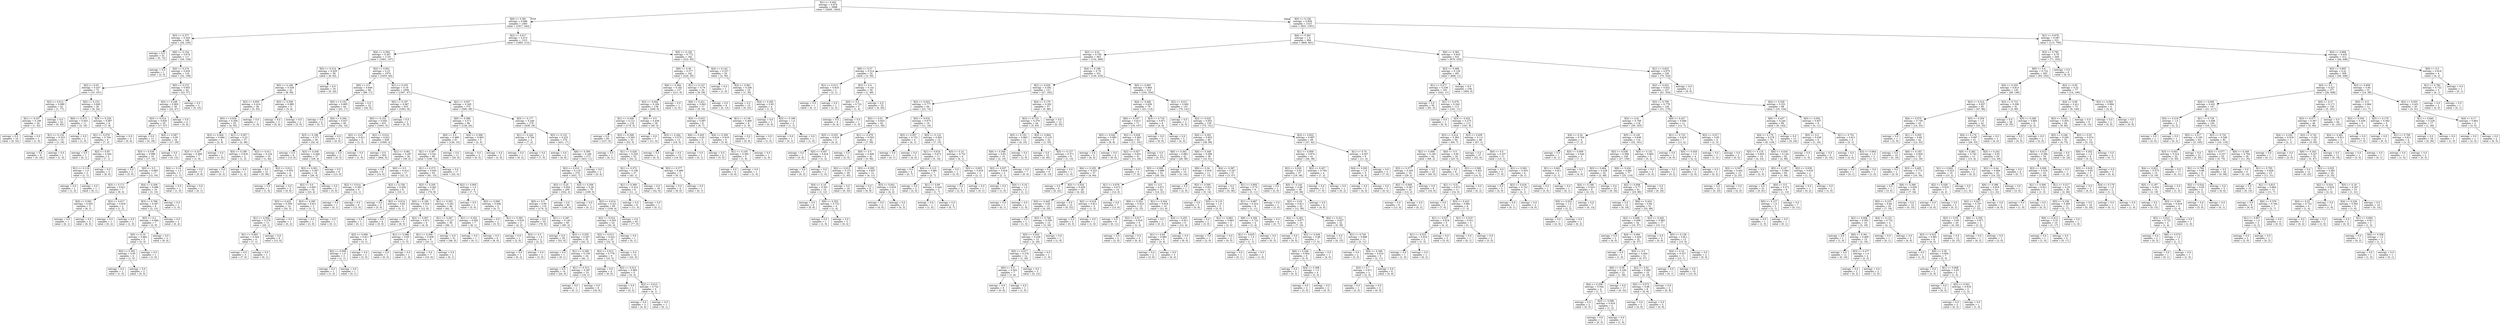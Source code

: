 digraph Tree {
node [shape=box] ;
0 [label="X[1] <= 0.442\nentropy = 0.974\nsamples = 2998\nvalue = [2840, 1943]"] ;
1 [label="X[6] <= 0.381\nentropy = 0.696\nsamples = 1483\nvalue = [1917, 442]"] ;
0 -> 1 [labeldistance=2.5, labelangle=45, headlabel="True"] ;
2 [label="X[3] <= 0.377\nentropy = 0.554\nsamples = 168\nvalue = [34, 230]"] ;
1 -> 2 ;
3 [label="entropy = 0.0\nsamples = 51\nvalue = [0, 72]"] ;
2 -> 3 ;
4 [label="X[6] <= 0.154\nentropy = 0.674\nsamples = 117\nvalue = [34, 158]"] ;
2 -> 4 ;
5 [label="entropy = 0.0\nsamples = 1\nvalue = [2, 0]"] ;
4 -> 5 ;
6 [label="X[4] <= 0.274\nentropy = 0.654\nsamples = 116\nvalue = [32, 158]"] ;
4 -> 6 ;
7 [label="X[2] <= 0.03\nentropy = 0.437\nsamples = 72\nvalue = [10, 101]"] ;
6 -> 7 ;
8 [label="X[2] <= 0.012\nentropy = 0.099\nsamples = 52\nvalue = [1, 77]"] ;
7 -> 8 ;
9 [label="X[1] <= 0.257\nentropy = 0.196\nsamples = 20\nvalue = [1, 32]"] ;
8 -> 9 ;
10 [label="entropy = 0.0\nsamples = 19\nvalue = [0, 32]"] ;
9 -> 10 ;
11 [label="entropy = 0.0\nsamples = 1\nvalue = [1, 0]"] ;
9 -> 11 ;
12 [label="entropy = 0.0\nsamples = 32\nvalue = [0, 45]"] ;
8 -> 12 ;
13 [label="X[5] <= 0.152\nentropy = 0.845\nsamples = 20\nvalue = [9, 24]"] ;
7 -> 13 ;
14 [label="X[6] <= 0.373\nentropy = 0.503\nsamples = 11\nvalue = [2, 16]"] ;
13 -> 14 ;
15 [label="X[1] <= 0.134\nentropy = 0.323\nsamples = 10\nvalue = [1, 16]"] ;
14 -> 15 ;
16 [label="entropy = 0.0\nsamples = 9\nvalue = [0, 16]"] ;
15 -> 16 ;
17 [label="entropy = 0.0\nsamples = 1\nvalue = [1, 0]"] ;
15 -> 17 ;
18 [label="entropy = 0.0\nsamples = 1\nvalue = [1, 0]"] ;
14 -> 18 ;
19 [label="X[5] <= 0.228\nentropy = 0.997\nsamples = 9\nvalue = [7, 8]"] ;
13 -> 19 ;
20 [label="X[1] <= 0.078\nentropy = 0.764\nsamples = 6\nvalue = [7, 2]"] ;
19 -> 20 ;
21 [label="entropy = 0.0\nsamples = 1\nvalue = [0, 1]"] ;
20 -> 21 ;
22 [label="X[2] <= 0.05\nentropy = 0.544\nsamples = 5\nvalue = [7, 1]"] ;
20 -> 22 ;
23 [label="X[1] <= 0.119\nentropy = 1.0\nsamples = 2\nvalue = [1, 1]"] ;
22 -> 23 ;
24 [label="entropy = 0.0\nsamples = 1\nvalue = [1, 0]"] ;
23 -> 24 ;
25 [label="entropy = 0.0\nsamples = 1\nvalue = [0, 1]"] ;
23 -> 25 ;
26 [label="entropy = 0.0\nsamples = 3\nvalue = [6, 0]"] ;
22 -> 26 ;
27 [label="entropy = 0.0\nsamples = 3\nvalue = [0, 6]"] ;
19 -> 27 ;
28 [label="X[5] <= 0.272\nentropy = 0.853\nsamples = 44\nvalue = [22, 57]"] ;
6 -> 28 ;
29 [label="X[5] <= 0.248\nentropy = 0.903\nsamples = 39\nvalue = [22, 47]"] ;
28 -> 29 ;
30 [label="X[3] <= 0.514\nentropy = 0.835\nsamples = 35\nvalue = [17, 47]"] ;
29 -> 30 ;
31 [label="entropy = 0.0\nsamples = 11\nvalue = [0, 18]"] ;
30 -> 31 ;
32 [label="X[4] <= 0.387\nentropy = 0.95\nsamples = 24\nvalue = [17, 29]"] ;
30 -> 32 ;
33 [label="X[3] <= 0.536\nentropy = 0.999\nsamples = 19\nvalue = [17, 16]"] ;
32 -> 33 ;
34 [label="entropy = 0.0\nsamples = 2\nvalue = [5, 0]"] ;
33 -> 34 ;
35 [label="X[0] <= 0.5\nentropy = 0.985\nsamples = 17\nvalue = [12, 16]"] ;
33 -> 35 ;
36 [label="X[5] <= 0.171\nentropy = 0.811\nsamples = 7\nvalue = [9, 3]"] ;
35 -> 36 ;
37 [label="X[3] <= 0.591\nentropy = 0.503\nsamples = 5\nvalue = [8, 1]"] ;
36 -> 37 ;
38 [label="entropy = 0.0\nsamples = 1\nvalue = [0, 1]"] ;
37 -> 38 ;
39 [label="entropy = 0.0\nsamples = 4\nvalue = [8, 0]"] ;
37 -> 39 ;
40 [label="X[2] <= 0.017\nentropy = 0.918\nsamples = 2\nvalue = [1, 2]"] ;
36 -> 40 ;
41 [label="entropy = 0.0\nsamples = 1\nvalue = [0, 2]"] ;
40 -> 41 ;
42 [label="entropy = 0.0\nsamples = 1\nvalue = [1, 0]"] ;
40 -> 42 ;
43 [label="X[4] <= 0.358\nentropy = 0.696\nsamples = 10\nvalue = [3, 13]"] ;
35 -> 43 ;
44 [label="X[3] <= 0.768\nentropy = 0.567\nsamples = 9\nvalue = [2, 13]"] ;
43 -> 44 ;
45 [label="X[5] <= 0.2\nentropy = 0.684\nsamples = 7\nvalue = [2, 9]"] ;
44 -> 45 ;
46 [label="X[5] <= 0.16\nentropy = 0.863\nsamples = 5\nvalue = [2, 5]"] ;
45 -> 46 ;
47 [label="X[4] <= 0.302\nentropy = 0.65\nsamples = 4\nvalue = [1, 5]"] ;
46 -> 47 ;
48 [label="entropy = 0.0\nsamples = 1\nvalue = [1, 0]"] ;
47 -> 48 ;
49 [label="entropy = 0.0\nsamples = 3\nvalue = [0, 5]"] ;
47 -> 49 ;
50 [label="entropy = 0.0\nsamples = 1\nvalue = [1, 0]"] ;
46 -> 50 ;
51 [label="entropy = 0.0\nsamples = 2\nvalue = [0, 4]"] ;
45 -> 51 ;
52 [label="entropy = 0.0\nsamples = 2\nvalue = [0, 4]"] ;
44 -> 52 ;
53 [label="entropy = 0.0\nsamples = 1\nvalue = [1, 0]"] ;
43 -> 53 ;
54 [label="entropy = 0.0\nsamples = 5\nvalue = [0, 13]"] ;
32 -> 54 ;
55 [label="entropy = 0.0\nsamples = 4\nvalue = [5, 0]"] ;
29 -> 55 ;
56 [label="entropy = 0.0\nsamples = 5\nvalue = [0, 10]"] ;
28 -> 56 ;
57 [label="X[2] <= 0.017\nentropy = 0.473\nsamples = 1315\nvalue = [1883, 212]"] ;
1 -> 57 ;
58 [label="X[4] <= 0.284\nentropy = 0.407\nsamples = 1133\nvalue = [1661, 147]"] ;
57 -> 58 ;
59 [label="X[5] <= 0.214\nentropy = 0.429\nsamples = 59\nvalue = [8, 83]"] ;
58 -> 59 ;
60 [label="X[5] <= 0.189\nentropy = 0.528\nsamples = 41\nvalue = [8, 59]"] ;
59 -> 60 ;
61 [label="X[3] <= 0.655\nentropy = 0.414\nsamples = 36\nvalue = [5, 55]"] ;
60 -> 61 ;
62 [label="X[5] <= 0.034\nentropy = 0.358\nsamples = 35\nvalue = [4, 55]"] ;
61 -> 62 ;
63 [label="X[3] <= 0.464\nentropy = 0.684\nsamples = 8\nvalue = [2, 9]"] ;
62 -> 63 ;
64 [label="X[3] <= 0.327\nentropy = 0.469\nsamples = 7\nvalue = [1, 9]"] ;
63 -> 64 ;
65 [label="X[4] <= 0.16\nentropy = 1.0\nsamples = 2\nvalue = [1, 1]"] ;
64 -> 65 ;
66 [label="entropy = 0.0\nsamples = 1\nvalue = [1, 0]"] ;
65 -> 66 ;
67 [label="entropy = 0.0\nsamples = 1\nvalue = [0, 1]"] ;
65 -> 67 ;
68 [label="entropy = 0.0\nsamples = 5\nvalue = [0, 8]"] ;
64 -> 68 ;
69 [label="entropy = 0.0\nsamples = 1\nvalue = [1, 0]"] ;
63 -> 69 ;
70 [label="X[1] <= 0.007\nentropy = 0.25\nsamples = 27\nvalue = [2, 46]"] ;
62 -> 70 ;
71 [label="X[4] <= 0.189\nentropy = 0.918\nsamples = 2\nvalue = [1, 2]"] ;
70 -> 71 ;
72 [label="entropy = 0.0\nsamples = 1\nvalue = [0, 2]"] ;
71 -> 72 ;
73 [label="entropy = 0.0\nsamples = 1\nvalue = [1, 0]"] ;
71 -> 73 ;
74 [label="X[2] <= 0.011\nentropy = 0.154\nsamples = 25\nvalue = [1, 44]"] ;
70 -> 74 ;
75 [label="entropy = 0.0\nsamples = 21\nvalue = [0, 36]"] ;
74 -> 75 ;
76 [label="X[2] <= 0.012\nentropy = 0.503\nsamples = 4\nvalue = [1, 8]"] ;
74 -> 76 ;
77 [label="entropy = 0.0\nsamples = 1\nvalue = [1, 0]"] ;
76 -> 77 ;
78 [label="entropy = 0.0\nsamples = 3\nvalue = [0, 8]"] ;
76 -> 78 ;
79 [label="entropy = 0.0\nsamples = 1\nvalue = [1, 0]"] ;
61 -> 79 ;
80 [label="X[3] <= 0.509\nentropy = 0.985\nsamples = 5\nvalue = [3, 4]"] ;
60 -> 80 ;
81 [label="entropy = 0.0\nsamples = 3\nvalue = [0, 4]"] ;
80 -> 81 ;
82 [label="entropy = 0.0\nsamples = 2\nvalue = [3, 0]"] ;
80 -> 82 ;
83 [label="entropy = 0.0\nsamples = 18\nvalue = [0, 24]"] ;
59 -> 83 ;
84 [label="X[2] <= 0.001\nentropy = 0.23\nsamples = 1074\nvalue = [1653, 64]"] ;
58 -> 84 ;
85 [label="X[0] <= 0.5\nentropy = 0.646\nsamples = 66\nvalue = [86, 17]"] ;
84 -> 85 ;
86 [label="X[5] <= 0.152\nentropy = 0.805\nsamples = 44\nvalue = [52, 17]"] ;
85 -> 86 ;
87 [label="entropy = 0.0\nsamples = 4\nvalue = [0, 7]"] ;
86 -> 87 ;
88 [label="X[4] <= 0.294\nentropy = 0.637\nsamples = 40\nvalue = [52, 10]"] ;
86 -> 88 ;
89 [label="X[3] <= 0.186\nentropy = 0.371\nsamples = 36\nvalue = [52, 4]"] ;
88 -> 89 ;
90 [label="entropy = 0.0\nsamples = 9\nvalue = [13, 0]"] ;
89 -> 90 ;
91 [label="X[3] <= 0.436\nentropy = 0.446\nsamples = 27\nvalue = [39, 4]"] ;
89 -> 91 ;
92 [label="X[2] <= 0.001\nentropy = 0.567\nsamples = 18\nvalue = [26, 4]"] ;
91 -> 92 ;
93 [label="X[2] <= 0.0\nentropy = 0.605\nsamples = 16\nvalue = [23, 4]"] ;
92 -> 93 ;
94 [label="X[3] <= 0.423\nentropy = 0.559\nsamples = 14\nvalue = [20, 3]"] ;
93 -> 94 ;
95 [label="X[1] <= 0.004\nentropy = 0.276\nsamples = 13\nvalue = [20, 1]"] ;
94 -> 95 ;
96 [label="X[1] <= 0.003\nentropy = 0.544\nsamples = 4\nvalue = [7, 1]"] ;
95 -> 96 ;
97 [label="entropy = 0.0\nsamples = 3\nvalue = [7, 0]"] ;
96 -> 97 ;
98 [label="entropy = 0.0\nsamples = 1\nvalue = [0, 1]"] ;
96 -> 98 ;
99 [label="entropy = 0.0\nsamples = 9\nvalue = [13, 0]"] ;
95 -> 99 ;
100 [label="entropy = 0.0\nsamples = 1\nvalue = [0, 2]"] ;
94 -> 100 ;
101 [label="X[3] <= 0.295\nentropy = 0.811\nsamples = 2\nvalue = [3, 1]"] ;
93 -> 101 ;
102 [label="entropy = 0.0\nsamples = 1\nvalue = [3, 0]"] ;
101 -> 102 ;
103 [label="entropy = 0.0\nsamples = 1\nvalue = [0, 1]"] ;
101 -> 103 ;
104 [label="entropy = 0.0\nsamples = 2\nvalue = [3, 0]"] ;
92 -> 104 ;
105 [label="entropy = 0.0\nsamples = 9\nvalue = [13, 0]"] ;
91 -> 105 ;
106 [label="entropy = 0.0\nsamples = 4\nvalue = [0, 6]"] ;
88 -> 106 ;
107 [label="entropy = 0.0\nsamples = 22\nvalue = [34, 0]"] ;
85 -> 107 ;
108 [label="X[1] <= 0.235\nentropy = 0.19\nsamples = 1008\nvalue = [1567, 47]"] ;
84 -> 108 ;
109 [label="X[5] <= 0.187\nentropy = 0.067\nsamples = 633\nvalue = [1001, 8]"] ;
108 -> 109 ;
110 [label="X[5] <= 0.152\nentropy = 0.045\nsamples = 631\nvalue = [1001, 5]"] ;
109 -> 110 ;
111 [label="X[2] <= 0.01\nentropy = 0.811\nsamples = 3\nvalue = [1, 3]"] ;
110 -> 111 ;
112 [label="entropy = 0.0\nsamples = 2\nvalue = [0, 3]"] ;
111 -> 112 ;
113 [label="entropy = 0.0\nsamples = 1\nvalue = [1, 0]"] ;
111 -> 113 ;
114 [label="X[2] <= 0.014\nentropy = 0.021\nsamples = 628\nvalue = [1000, 2]"] ;
110 -> 114 ;
115 [label="entropy = 0.0\nsamples = 602\nvalue = [964, 0]"] ;
114 -> 115 ;
116 [label="X[1] <= 0.061\nentropy = 0.297\nsamples = 26\nvalue = [36, 2]"] ;
114 -> 116 ;
117 [label="entropy = 0.0\nsamples = 9\nvalue = [14, 0]"] ;
116 -> 117 ;
118 [label="X[0] <= 0.5\nentropy = 0.414\nsamples = 17\nvalue = [22, 2]"] ;
116 -> 118 ;
119 [label="X[2] <= 0.014\nentropy = 0.391\nsamples = 9\nvalue = [12, 1]"] ;
118 -> 119 ;
120 [label="entropy = 0.0\nsamples = 1\nvalue = [0, 1]"] ;
119 -> 120 ;
121 [label="entropy = 0.0\nsamples = 8\nvalue = [12, 0]"] ;
119 -> 121 ;
122 [label="X[3] <= 0.159\nentropy = 0.439\nsamples = 8\nvalue = [10, 1]"] ;
118 -> 122 ;
123 [label="entropy = 0.0\nsamples = 3\nvalue = [5, 0]"] ;
122 -> 123 ;
124 [label="X[2] <= 0.014\nentropy = 0.65\nsamples = 5\nvalue = [5, 1]"] ;
122 -> 124 ;
125 [label="entropy = 0.0\nsamples = 1\nvalue = [0, 1]"] ;
124 -> 125 ;
126 [label="entropy = 0.0\nsamples = 4\nvalue = [5, 0]"] ;
124 -> 126 ;
127 [label="entropy = 0.0\nsamples = 2\nvalue = [0, 3]"] ;
109 -> 127 ;
128 [label="X[2] <= 0.007\nentropy = 0.345\nsamples = 375\nvalue = [566, 39]"] ;
108 -> 128 ;
129 [label="X[6] <= 0.389\nentropy = 0.571\nsamples = 96\nvalue = [128, 20]"] ;
128 -> 129 ;
130 [label="X[0] <= 0.5\nentropy = 0.489\nsamples = 91\nvalue = [126, 15]"] ;
129 -> 130 ;
131 [label="X[1] <= 0.387\nentropy = 0.541\nsamples = 80\nvalue = [106, 15]"] ;
130 -> 131 ;
132 [label="X[1] <= 0.373\nentropy = 0.625\nsamples = 63\nvalue = [81, 15]"] ;
131 -> 132 ;
133 [label="X[3] <= 0.205\nentropy = 0.461\nsamples = 57\nvalue = [74, 8]"] ;
132 -> 133 ;
134 [label="X[3] <= 0.195\nentropy = 0.918\nsamples = 11\nvalue = [12, 6]"] ;
133 -> 134 ;
135 [label="entropy = 0.0\nsamples = 5\nvalue = [8, 0]"] ;
134 -> 135 ;
136 [label="X[2] <= 0.007\nentropy = 0.971\nsamples = 6\nvalue = [4, 6]"] ;
134 -> 136 ;
137 [label="X[2] <= 0.006\nentropy = 0.811\nsamples = 4\nvalue = [3, 1]"] ;
136 -> 137 ;
138 [label="X[2] <= 0.006\nentropy = 1.0\nsamples = 2\nvalue = [1, 1]"] ;
137 -> 138 ;
139 [label="entropy = 0.0\nsamples = 1\nvalue = [1, 0]"] ;
138 -> 139 ;
140 [label="entropy = 0.0\nsamples = 1\nvalue = [0, 1]"] ;
138 -> 140 ;
141 [label="entropy = 0.0\nsamples = 2\nvalue = [2, 0]"] ;
137 -> 141 ;
142 [label="X[1] <= 0.286\nentropy = 0.65\nsamples = 2\nvalue = [1, 5]"] ;
136 -> 142 ;
143 [label="entropy = 0.0\nsamples = 1\nvalue = [0, 5]"] ;
142 -> 143 ;
144 [label="entropy = 0.0\nsamples = 1\nvalue = [1, 0]"] ;
142 -> 144 ;
145 [label="X[1] <= 0.352\nentropy = 0.201\nsamples = 46\nvalue = [62, 2]"] ;
133 -> 145 ;
146 [label="X[1] <= 0.267\nentropy = 0.127\nsamples = 39\nvalue = [56, 1]"] ;
145 -> 146 ;
147 [label="X[1] <= 0.264\nentropy = 0.439\nsamples = 8\nvalue = [10, 1]"] ;
146 -> 147 ;
148 [label="entropy = 0.0\nsamples = 7\nvalue = [10, 0]"] ;
147 -> 148 ;
149 [label="entropy = 0.0\nsamples = 1\nvalue = [0, 1]"] ;
147 -> 149 ;
150 [label="entropy = 0.0\nsamples = 31\nvalue = [46, 0]"] ;
146 -> 150 ;
151 [label="X[1] <= 0.353\nentropy = 0.592\nsamples = 7\nvalue = [6, 1]"] ;
145 -> 151 ;
152 [label="entropy = 0.0\nsamples = 1\nvalue = [0, 1]"] ;
151 -> 152 ;
153 [label="entropy = 0.0\nsamples = 6\nvalue = [6, 0]"] ;
151 -> 153 ;
154 [label="X[2] <= 0.005\nentropy = 1.0\nsamples = 6\nvalue = [7, 7]"] ;
132 -> 154 ;
155 [label="entropy = 0.0\nsamples = 1\nvalue = [3, 0]"] ;
154 -> 155 ;
156 [label="X[2] <= 0.006\nentropy = 0.946\nsamples = 5\nvalue = [4, 7]"] ;
154 -> 156 ;
157 [label="entropy = 0.0\nsamples = 2\nvalue = [0, 5]"] ;
156 -> 157 ;
158 [label="X[1] <= 0.383\nentropy = 0.918\nsamples = 3\nvalue = [4, 2]"] ;
156 -> 158 ;
159 [label="entropy = 0.0\nsamples = 1\nvalue = [2, 0]"] ;
158 -> 159 ;
160 [label="X[3] <= 0.3\nentropy = 1.0\nsamples = 2\nvalue = [2, 2]"] ;
158 -> 160 ;
161 [label="entropy = 0.0\nsamples = 1\nvalue = [0, 2]"] ;
160 -> 161 ;
162 [label="entropy = 0.0\nsamples = 1\nvalue = [2, 0]"] ;
160 -> 162 ;
163 [label="entropy = 0.0\nsamples = 17\nvalue = [25, 0]"] ;
131 -> 163 ;
164 [label="entropy = 0.0\nsamples = 11\nvalue = [20, 0]"] ;
130 -> 164 ;
165 [label="X[4] <= 0.368\nentropy = 0.863\nsamples = 5\nvalue = [2, 5]"] ;
129 -> 165 ;
166 [label="entropy = 0.0\nsamples = 3\nvalue = [0, 5]"] ;
165 -> 166 ;
167 [label="entropy = 0.0\nsamples = 2\nvalue = [2, 0]"] ;
165 -> 167 ;
168 [label="X[3] <= 0.177\nentropy = 0.249\nsamples = 279\nvalue = [438, 19]"] ;
128 -> 168 ;
169 [label="X[1] <= 0.244\nentropy = 0.764\nsamples = 3\nvalue = [7, 2]"] ;
168 -> 169 ;
170 [label="entropy = 0.0\nsamples = 1\nvalue = [0, 2]"] ;
169 -> 170 ;
171 [label="entropy = 0.0\nsamples = 2\nvalue = [7, 0]"] ;
169 -> 171 ;
172 [label="X[5] <= 0.133\nentropy = 0.233\nsamples = 276\nvalue = [431, 17]"] ;
168 -> 172 ;
173 [label="entropy = 0.0\nsamples = 4\nvalue = [0, 6]"] ;
172 -> 173 ;
174 [label="X[6] <= 0.395\nentropy = 0.168\nsamples = 272\nvalue = [431, 11]"] ;
172 -> 174 ;
175 [label="X[2] <= 0.012\nentropy = 0.118\nsamples = 270\nvalue = [431, 7]"] ;
174 -> 175 ;
176 [label="X[3] <= 0.25\nentropy = 0.054\nsamples = 200\nvalue = [322, 2]"] ;
175 -> 176 ;
177 [label="X[0] <= 0.5\nentropy = 0.09\nsamples = 110\nvalue = [174, 2]"] ;
176 -> 177 ;
178 [label="entropy = 0.0\nsamples = 50\nvalue = [79, 0]"] ;
177 -> 178 ;
179 [label="X[1] <= 0.287\nentropy = 0.145\nsamples = 60\nvalue = [95, 2]"] ;
177 -> 179 ;
180 [label="entropy = 0.0\nsamples = 35\nvalue = [53, 0]"] ;
179 -> 180 ;
181 [label="X[3] <= 0.205\nentropy = 0.267\nsamples = 25\nvalue = [42, 2]"] ;
179 -> 181 ;
182 [label="entropy = 0.0\nsamples = 1\nvalue = [0, 1]"] ;
181 -> 182 ;
183 [label="X[1] <= 0.309\nentropy = 0.159\nsamples = 24\nvalue = [42, 1]"] ;
181 -> 183 ;
184 [label="entropy = 0.0\nsamples = 14\nvalue = [24, 0]"] ;
183 -> 184 ;
185 [label="X[1] <= 0.313\nentropy = 0.297\nsamples = 10\nvalue = [18, 1]"] ;
183 -> 185 ;
186 [label="entropy = 0.0\nsamples = 1\nvalue = [0, 1]"] ;
185 -> 186 ;
187 [label="entropy = 0.0\nsamples = 9\nvalue = [18, 0]"] ;
185 -> 187 ;
188 [label="entropy = 0.0\nsamples = 90\nvalue = [148, 0]"] ;
176 -> 188 ;
189 [label="X[3] <= 0.209\nentropy = 0.26\nsamples = 70\nvalue = [109, 5]"] ;
175 -> 189 ;
190 [label="entropy = 0.0\nsamples = 1\nvalue = [0, 1]"] ;
189 -> 190 ;
191 [label="X[2] <= 0.014\nentropy = 0.221\nsamples = 69\nvalue = [109, 4]"] ;
189 -> 191 ;
192 [label="X[2] <= 0.014\nentropy = 0.503\nsamples = 24\nvalue = [32, 4]"] ;
191 -> 192 ;
193 [label="X[2] <= 0.013\nentropy = 0.422\nsamples = 23\nvalue = [32, 3]"] ;
192 -> 193 ;
194 [label="X[2] <= 0.013\nentropy = 0.779\nsamples = 9\nvalue = [10, 3]"] ;
193 -> 194 ;
195 [label="entropy = 0.0\nsamples = 4\nvalue = [6, 0]"] ;
194 -> 195 ;
196 [label="X[2] <= 0.013\nentropy = 0.985\nsamples = 5\nvalue = [4, 3]"] ;
194 -> 196 ;
197 [label="entropy = 0.0\nsamples = 1\nvalue = [0, 2]"] ;
196 -> 197 ;
198 [label="X[2] <= 0.013\nentropy = 0.722\nsamples = 4\nvalue = [4, 1]"] ;
196 -> 198 ;
199 [label="entropy = 0.0\nsamples = 3\nvalue = [4, 0]"] ;
198 -> 199 ;
200 [label="entropy = 0.0\nsamples = 1\nvalue = [0, 1]"] ;
198 -> 200 ;
201 [label="entropy = 0.0\nsamples = 14\nvalue = [22, 0]"] ;
193 -> 201 ;
202 [label="entropy = 0.0\nsamples = 1\nvalue = [0, 1]"] ;
192 -> 202 ;
203 [label="entropy = 0.0\nsamples = 45\nvalue = [77, 0]"] ;
191 -> 203 ;
204 [label="entropy = 0.0\nsamples = 2\nvalue = [0, 4]"] ;
174 -> 204 ;
205 [label="X[5] <= 0.159\nentropy = 0.772\nsamples = 182\nvalue = [222, 65]"] ;
57 -> 205 ;
206 [label="X[6] <= 0.39\nentropy = 0.577\nsamples = 162\nvalue = [220, 35]"] ;
205 -> 206 ;
207 [label="X[6] <= 0.384\nentropy = 0.182\nsamples = 137\nvalue = [211, 6]"] ;
206 -> 207 ;
208 [label="X[2] <= 0.044\nentropy = 0.184\nsamples = 136\nvalue = [209, 6]"] ;
207 -> 208 ;
209 [label="X[1] <= 0.346\nentropy = 0.121\nsamples = 116\nvalue = [179, 3]"] ;
208 -> 209 ;
210 [label="entropy = 0.0\nsamples = 83\nvalue = [127, 0]"] ;
209 -> 210 ;
211 [label="X[3] <= 0.268\nentropy = 0.305\nsamples = 33\nvalue = [52, 3]"] ;
209 -> 211 ;
212 [label="entropy = 0.0\nsamples = 1\nvalue = [0, 1]"] ;
211 -> 212 ;
213 [label="X[1] <= 0.428\nentropy = 0.229\nsamples = 32\nvalue = [52, 2]"] ;
211 -> 213 ;
214 [label="X[1] <= 0.372\nentropy = 0.156\nsamples = 27\nvalue = [43, 1]"] ;
213 -> 214 ;
215 [label="X[1] <= 0.369\nentropy = 0.414\nsamples = 9\nvalue = [11, 1]"] ;
214 -> 215 ;
216 [label="entropy = 0.0\nsamples = 8\nvalue = [11, 0]"] ;
215 -> 216 ;
217 [label="entropy = 0.0\nsamples = 1\nvalue = [0, 1]"] ;
215 -> 217 ;
218 [label="entropy = 0.0\nsamples = 18\nvalue = [32, 0]"] ;
214 -> 218 ;
219 [label="X[3] <= 0.377\nentropy = 0.469\nsamples = 5\nvalue = [9, 1]"] ;
213 -> 219 ;
220 [label="entropy = 0.0\nsamples = 4\nvalue = [9, 0]"] ;
219 -> 220 ;
221 [label="entropy = 0.0\nsamples = 1\nvalue = [0, 1]"] ;
219 -> 221 ;
222 [label="X[0] <= 0.5\nentropy = 0.439\nsamples = 20\nvalue = [30, 3]"] ;
208 -> 222 ;
223 [label="entropy = 0.0\nsamples = 7\nvalue = [11, 0]"] ;
222 -> 223 ;
224 [label="X[3] <= 0.264\nentropy = 0.575\nsamples = 13\nvalue = [19, 3]"] ;
222 -> 224 ;
225 [label="entropy = 0.0\nsamples = 1\nvalue = [0, 3]"] ;
224 -> 225 ;
226 [label="entropy = 0.0\nsamples = 12\nvalue = [19, 0]"] ;
224 -> 226 ;
227 [label="entropy = 0.0\nsamples = 1\nvalue = [2, 0]"] ;
207 -> 227 ;
228 [label="X[1] <= 0.147\nentropy = 0.79\nsamples = 25\nvalue = [9, 29]"] ;
206 -> 228 ;
229 [label="X[6] <= 0.421\nentropy = 0.943\nsamples = 17\nvalue = [9, 16]"] ;
228 -> 229 ;
230 [label="X[5] <= 0.033\nentropy = 0.997\nsamples = 9\nvalue = [8, 7]"] ;
229 -> 230 ;
231 [label="X[6] <= 0.403\nentropy = 0.65\nsamples = 3\nvalue = [5, 1]"] ;
230 -> 231 ;
232 [label="entropy = 0.0\nsamples = 1\nvalue = [0, 1]"] ;
231 -> 232 ;
233 [label="entropy = 0.0\nsamples = 2\nvalue = [5, 0]"] ;
231 -> 233 ;
234 [label="X[4] <= 0.358\nentropy = 0.918\nsamples = 6\nvalue = [3, 6]"] ;
230 -> 234 ;
235 [label="X[1] <= 0.105\nentropy = 0.592\nsamples = 5\nvalue = [1, 6]"] ;
234 -> 235 ;
236 [label="entropy = 0.0\nsamples = 4\nvalue = [0, 6]"] ;
235 -> 236 ;
237 [label="entropy = 0.0\nsamples = 1\nvalue = [1, 0]"] ;
235 -> 237 ;
238 [label="entropy = 0.0\nsamples = 1\nvalue = [2, 0]"] ;
234 -> 238 ;
239 [label="X[1] <= 0.136\nentropy = 0.469\nsamples = 8\nvalue = [1, 9]"] ;
229 -> 239 ;
240 [label="entropy = 0.0\nsamples = 7\nvalue = [0, 9]"] ;
239 -> 240 ;
241 [label="entropy = 0.0\nsamples = 1\nvalue = [1, 0]"] ;
239 -> 241 ;
242 [label="entropy = 0.0\nsamples = 8\nvalue = [0, 13]"] ;
228 -> 242 ;
243 [label="X[4] <= 0.142\nentropy = 0.337\nsamples = 20\nvalue = [2, 30]"] ;
205 -> 243 ;
244 [label="entropy = 0.0\nsamples = 1\nvalue = [1, 0]"] ;
243 -> 244 ;
245 [label="X[2] <= 0.061\nentropy = 0.206\nsamples = 19\nvalue = [1, 30]"] ;
243 -> 245 ;
246 [label="entropy = 0.0\nsamples = 15\nvalue = [0, 25]"] ;
245 -> 246 ;
247 [label="X[4] <= 0.292\nentropy = 0.65\nsamples = 4\nvalue = [1, 5]"] ;
245 -> 247 ;
248 [label="entropy = 0.0\nsamples = 2\nvalue = [0, 4]"] ;
247 -> 248 ;
249 [label="X[5] <= 0.189\nentropy = 1.0\nsamples = 2\nvalue = [1, 1]"] ;
247 -> 249 ;
250 [label="entropy = 0.0\nsamples = 1\nvalue = [0, 1]"] ;
249 -> 250 ;
251 [label="entropy = 0.0\nsamples = 1\nvalue = [1, 0]"] ;
249 -> 251 ;
252 [label="X[5] <= 0.156\nentropy = 0.959\nsamples = 1515\nvalue = [923, 1501]"] ;
0 -> 252 [labeldistance=2.5, labelangle=-45, headlabel="False"] ;
253 [label="X[6] <= 0.381\nentropy = 1.0\nsamples = 994\nvalue = [808, 801]"] ;
252 -> 253 ;
254 [label="X[2] <= 0.01\nentropy = 0.762\nsamples = 363\nvalue = [132, 466]"] ;
253 -> 254 ;
255 [label="X[6] <= 0.27\nentropy = 0.314\nsamples = 32\nvalue = [3, 50]"] ;
254 -> 255 ;
256 [label="X[1] <= 0.513\nentropy = 0.918\nsamples = 2\nvalue = [2, 1]"] ;
255 -> 256 ;
257 [label="entropy = 0.0\nsamples = 1\nvalue = [0, 1]"] ;
256 -> 257 ;
258 [label="entropy = 0.0\nsamples = 1\nvalue = [2, 0]"] ;
256 -> 258 ;
259 [label="X[3] <= 0.4\nentropy = 0.141\nsamples = 30\nvalue = [1, 49]"] ;
255 -> 259 ;
260 [label="X[0] <= 0.5\nentropy = 0.722\nsamples = 5\nvalue = [1, 4]"] ;
259 -> 260 ;
261 [label="entropy = 0.0\nsamples = 4\nvalue = [0, 4]"] ;
260 -> 261 ;
262 [label="entropy = 0.0\nsamples = 1\nvalue = [1, 0]"] ;
260 -> 262 ;
263 [label="entropy = 0.0\nsamples = 25\nvalue = [0, 45]"] ;
259 -> 263 ;
264 [label="X[4] <= 0.198\nentropy = 0.79\nsamples = 331\nvalue = [129, 416]"] ;
254 -> 264 ;
265 [label="X[2] <= 0.029\nentropy = 0.592\nsamples = 121\nvalue = [27, 162]"] ;
264 -> 265 ;
266 [label="X[2] <= 0.023\nentropy = 0.777\nsamples = 64\nvalue = [22, 74]"] ;
265 -> 266 ;
267 [label="X[2] <= 0.01\nentropy = 0.633\nsamples = 45\nvalue = [11, 58]"] ;
266 -> 267 ;
268 [label="X[5] <= 0.033\nentropy = 0.918\nsamples = 3\nvalue = [4, 2]"] ;
267 -> 268 ;
269 [label="entropy = 0.0\nsamples = 1\nvalue = [3, 0]"] ;
268 -> 269 ;
270 [label="X[5] <= 0.047\nentropy = 0.918\nsamples = 2\nvalue = [1, 2]"] ;
268 -> 270 ;
271 [label="entropy = 0.0\nsamples = 1\nvalue = [0, 2]"] ;
270 -> 271 ;
272 [label="entropy = 0.0\nsamples = 1\nvalue = [1, 0]"] ;
270 -> 272 ;
273 [label="X[1] <= 0.479\nentropy = 0.503\nsamples = 42\nvalue = [7, 56]"] ;
267 -> 273 ;
274 [label="entropy = 0.0\nsamples = 1\nvalue = [2, 0]"] ;
273 -> 274 ;
275 [label="X[0] <= 0.5\nentropy = 0.409\nsamples = 41\nvalue = [5, 56]"] ;
273 -> 275 ;
276 [label="X[2] <= 0.013\nentropy = 0.151\nsamples = 29\nvalue = [1, 45]"] ;
275 -> 276 ;
277 [label="X[4] <= 0.16\nentropy = 0.391\nsamples = 10\nvalue = [1, 12]"] ;
276 -> 277 ;
278 [label="entropy = 0.0\nsamples = 6\nvalue = [0, 8]"] ;
277 -> 278 ;
279 [label="X[6] <= 0.353\nentropy = 0.722\nsamples = 4\nvalue = [1, 4]"] ;
277 -> 279 ;
280 [label="entropy = 0.0\nsamples = 1\nvalue = [1, 0]"] ;
279 -> 280 ;
281 [label="entropy = 0.0\nsamples = 3\nvalue = [0, 4]"] ;
279 -> 281 ;
282 [label="entropy = 0.0\nsamples = 19\nvalue = [0, 33]"] ;
276 -> 282 ;
283 [label="X[3] <= 0.595\nentropy = 0.837\nsamples = 12\nvalue = [4, 11]"] ;
275 -> 283 ;
284 [label="entropy = 0.0\nsamples = 8\nvalue = [0, 9]"] ;
283 -> 284 ;
285 [label="X[3] <= 0.641\nentropy = 0.918\nsamples = 4\nvalue = [4, 2]"] ;
283 -> 285 ;
286 [label="entropy = 0.0\nsamples = 2\nvalue = [4, 0]"] ;
285 -> 286 ;
287 [label="entropy = 0.0\nsamples = 2\nvalue = [0, 2]"] ;
285 -> 287 ;
288 [label="X[5] <= 0.016\nentropy = 0.975\nsamples = 19\nvalue = [11, 16]"] ;
266 -> 288 ;
289 [label="X[5] <= 0.007\nentropy = 0.722\nsamples = 4\nvalue = [4, 1]"] ;
288 -> 289 ;
290 [label="entropy = 0.0\nsamples = 1\nvalue = [0, 1]"] ;
289 -> 290 ;
291 [label="entropy = 0.0\nsamples = 3\nvalue = [4, 0]"] ;
289 -> 291 ;
292 [label="X[5] <= 0.124\nentropy = 0.902\nsamples = 15\nvalue = [7, 15]"] ;
288 -> 292 ;
293 [label="X[1] <= 0.619\nentropy = 0.672\nsamples = 11\nvalue = [3, 14]"] ;
292 -> 293 ;
294 [label="entropy = 0.0\nsamples = 4\nvalue = [0, 7]"] ;
293 -> 294 ;
295 [label="X[4] <= 0.113\nentropy = 0.881\nsamples = 7\nvalue = [3, 7]"] ;
293 -> 295 ;
296 [label="entropy = 0.0\nsamples = 2\nvalue = [2, 0]"] ;
295 -> 296 ;
297 [label="X[1] <= 0.69\nentropy = 0.544\nsamples = 5\nvalue = [1, 7]"] ;
295 -> 297 ;
298 [label="entropy = 0.0\nsamples = 1\nvalue = [1, 0]"] ;
297 -> 298 ;
299 [label="entropy = 0.0\nsamples = 4\nvalue = [0, 7]"] ;
297 -> 299 ;
300 [label="X[5] <= 0.14\nentropy = 0.722\nsamples = 4\nvalue = [4, 1]"] ;
292 -> 300 ;
301 [label="entropy = 0.0\nsamples = 1\nvalue = [2, 0]"] ;
300 -> 301 ;
302 [label="X[3] <= 0.655\nentropy = 0.918\nsamples = 3\nvalue = [2, 1]"] ;
300 -> 302 ;
303 [label="entropy = 0.0\nsamples = 2\nvalue = [2, 0]"] ;
302 -> 303 ;
304 [label="entropy = 0.0\nsamples = 1\nvalue = [0, 1]"] ;
302 -> 304 ;
305 [label="X[4] <= 0.179\nentropy = 0.302\nsamples = 57\nvalue = [5, 88]"] ;
265 -> 305 ;
306 [label="X[3] <= 0.723\nentropy = 0.379\nsamples = 44\nvalue = [5, 63]"] ;
305 -> 306 ;
307 [label="X[5] <= 0.152\nentropy = 0.863\nsamples = 12\nvalue = [4, 10]"] ;
306 -> 307 ;
308 [label="X[6] <= 0.349\nentropy = 0.65\nsamples = 10\nvalue = [2, 10]"] ;
307 -> 308 ;
309 [label="X[2] <= 0.037\nentropy = 0.918\nsamples = 3\nvalue = [2, 1]"] ;
308 -> 309 ;
310 [label="entropy = 0.0\nsamples = 1\nvalue = [1, 0]"] ;
309 -> 310 ;
311 [label="X[4] <= 0.16\nentropy = 1.0\nsamples = 2\nvalue = [1, 1]"] ;
309 -> 311 ;
312 [label="entropy = 0.0\nsamples = 1\nvalue = [0, 1]"] ;
311 -> 312 ;
313 [label="entropy = 0.0\nsamples = 1\nvalue = [1, 0]"] ;
311 -> 313 ;
314 [label="entropy = 0.0\nsamples = 7\nvalue = [0, 9]"] ;
308 -> 314 ;
315 [label="entropy = 0.0\nsamples = 2\nvalue = [2, 0]"] ;
307 -> 315 ;
316 [label="X[3] <= 0.864\nentropy = 0.133\nsamples = 32\nvalue = [1, 53]"] ;
306 -> 316 ;
317 [label="entropy = 0.0\nsamples = 23\nvalue = [0, 40]"] ;
316 -> 317 ;
318 [label="X[5] <= 0.127\nentropy = 0.371\nsamples = 9\nvalue = [1, 13]"] ;
316 -> 318 ;
319 [label="entropy = 0.0\nsamples = 8\nvalue = [0, 13]"] ;
318 -> 319 ;
320 [label="entropy = 0.0\nsamples = 1\nvalue = [1, 0]"] ;
318 -> 320 ;
321 [label="entropy = 0.0\nsamples = 13\nvalue = [0, 25]"] ;
305 -> 321 ;
322 [label="X[5] <= 0.065\nentropy = 0.864\nsamples = 210\nvalue = [102, 254]"] ;
264 -> 322 ;
323 [label="X[4] <= 0.406\nentropy = 0.656\nsamples = 79\nvalue = [23, 113]"] ;
322 -> 323 ;
324 [label="X[6] <= 0.337\nentropy = 0.612\nsamples = 71\nvalue = [19, 107]"] ;
323 -> 324 ;
325 [label="X[5] <= 0.042\nentropy = 0.985\nsamples = 9\nvalue = [8, 6]"] ;
324 -> 325 ;
326 [label="entropy = 0.0\nsamples = 5\nvalue = [8, 0]"] ;
325 -> 326 ;
327 [label="entropy = 0.0\nsamples = 4\nvalue = [0, 6]"] ;
325 -> 327 ;
328 [label="X[2] <= 0.028\nentropy = 0.463\nsamples = 62\nvalue = [11, 101]"] ;
324 -> 328 ;
329 [label="X[2] <= 0.027\nentropy = 0.601\nsamples = 41\nvalue = [11, 64]"] ;
328 -> 329 ;
330 [label="X[4] <= 0.255\nentropy = 0.323\nsamples = 37\nvalue = [4, 64]"] ;
329 -> 330 ;
331 [label="entropy = 0.0\nsamples = 9\nvalue = [0, 22]"] ;
330 -> 331 ;
332 [label="X[5] <= 0.034\nentropy = 0.426\nsamples = 28\nvalue = [4, 42]"] ;
330 -> 332 ;
333 [label="X[3] <= 0.445\nentropy = 0.65\nsamples = 15\nvalue = [4, 20]"] ;
332 -> 333 ;
334 [label="entropy = 0.0\nsamples = 1\nvalue = [1, 0]"] ;
333 -> 334 ;
335 [label="X[3] <= 0.768\nentropy = 0.559\nsamples = 14\nvalue = [3, 20]"] ;
333 -> 335 ;
336 [label="X[5] <= 0.033\nentropy = 0.439\nsamples = 13\nvalue = [2, 20]"] ;
335 -> 336 ;
337 [label="X[5] <= 0.017\nentropy = 0.276\nsamples = 12\nvalue = [1, 20]"] ;
336 -> 337 ;
338 [label="X[0] <= 0.5\nentropy = 0.503\nsamples = 7\nvalue = [1, 8]"] ;
337 -> 338 ;
339 [label="entropy = 0.0\nsamples = 6\nvalue = [0, 8]"] ;
338 -> 339 ;
340 [label="entropy = 0.0\nsamples = 1\nvalue = [1, 0]"] ;
338 -> 340 ;
341 [label="entropy = 0.0\nsamples = 5\nvalue = [0, 12]"] ;
337 -> 341 ;
342 [label="entropy = 0.0\nsamples = 1\nvalue = [1, 0]"] ;
336 -> 342 ;
343 [label="entropy = 0.0\nsamples = 1\nvalue = [1, 0]"] ;
335 -> 343 ;
344 [label="entropy = 0.0\nsamples = 13\nvalue = [0, 22]"] ;
332 -> 344 ;
345 [label="entropy = 0.0\nsamples = 4\nvalue = [7, 0]"] ;
329 -> 345 ;
346 [label="entropy = 0.0\nsamples = 21\nvalue = [0, 37]"] ;
328 -> 346 ;
347 [label="X[3] <= 0.718\nentropy = 0.971\nsamples = 8\nvalue = [4, 6]"] ;
323 -> 347 ;
348 [label="entropy = 0.0\nsamples = 5\nvalue = [0, 6]"] ;
347 -> 348 ;
349 [label="entropy = 0.0\nsamples = 3\nvalue = [4, 0]"] ;
347 -> 349 ;
350 [label="X[2] <= 0.011\nentropy = 0.942\nsamples = 131\nvalue = [79, 141]"] ;
322 -> 350 ;
351 [label="entropy = 0.0\nsamples = 2\nvalue = [4, 0]"] ;
350 -> 351 ;
352 [label="X[2] <= 0.025\nentropy = 0.932\nsamples = 129\nvalue = [75, 141]"] ;
350 -> 352 ;
353 [label="X[4] <= 0.292\nentropy = 0.852\nsamples = 80\nvalue = [38, 99]"] ;
352 -> 353 ;
354 [label="X[6] <= 0.361\nentropy = 0.983\nsamples = 42\nvalue = [28, 38]"] ;
353 -> 354 ;
355 [label="X[5] <= 0.069\nentropy = 0.996\nsamples = 32\nvalue = [28, 24]"] ;
354 -> 355 ;
356 [label="X[1] <= 0.676\nentropy = 0.672\nsamples = 10\nvalue = [14, 3]"] ;
355 -> 356 ;
357 [label="X[2] <= 0.018\nentropy = 0.811\nsamples = 3\nvalue = [1, 3]"] ;
356 -> 357 ;
358 [label="entropy = 0.0\nsamples = 2\nvalue = [0, 3]"] ;
357 -> 358 ;
359 [label="entropy = 0.0\nsamples = 1\nvalue = [1, 0]"] ;
357 -> 359 ;
360 [label="entropy = 0.0\nsamples = 7\nvalue = [13, 0]"] ;
356 -> 360 ;
361 [label="X[0] <= 0.5\nentropy = 0.971\nsamples = 22\nvalue = [14, 21]"] ;
355 -> 361 ;
362 [label="X[6] <= 0.352\nentropy = 0.523\nsamples = 12\nvalue = [2, 15]"] ;
361 -> 362 ;
363 [label="entropy = 0.0\nsamples = 6\nvalue = [0, 11]"] ;
362 -> 363 ;
364 [label="X[2] <= 0.017\nentropy = 0.918\nsamples = 6\nvalue = [2, 4]"] ;
362 -> 364 ;
365 [label="entropy = 0.0\nsamples = 2\nvalue = [2, 0]"] ;
364 -> 365 ;
366 [label="entropy = 0.0\nsamples = 4\nvalue = [0, 4]"] ;
364 -> 366 ;
367 [label="X[1] <= 0.544\nentropy = 0.918\nsamples = 10\nvalue = [12, 6]"] ;
361 -> 367 ;
368 [label="entropy = 0.0\nsamples = 1\nvalue = [0, 2]"] ;
367 -> 368 ;
369 [label="X[4] <= 0.255\nentropy = 0.811\nsamples = 9\nvalue = [12, 4]"] ;
367 -> 369 ;
370 [label="X[1] <= 0.64\nentropy = 0.985\nsamples = 5\nvalue = [3, 4]"] ;
369 -> 370 ;
371 [label="entropy = 0.0\nsamples = 2\nvalue = [3, 0]"] ;
370 -> 371 ;
372 [label="entropy = 0.0\nsamples = 3\nvalue = [0, 4]"] ;
370 -> 372 ;
373 [label="entropy = 0.0\nsamples = 4\nvalue = [9, 0]"] ;
369 -> 373 ;
374 [label="entropy = 0.0\nsamples = 10\nvalue = [0, 14]"] ;
354 -> 374 ;
375 [label="X[6] <= 0.349\nentropy = 0.586\nsamples = 38\nvalue = [10, 61]"] ;
353 -> 375 ;
376 [label="X[6] <= 0.34\nentropy = 0.918\nsamples = 11\nvalue = [7, 14]"] ;
375 -> 376 ;
377 [label="entropy = 0.0\nsamples = 1\nvalue = [2, 0]"] ;
376 -> 377 ;
378 [label="X[3] <= 0.595\nentropy = 0.831\nsamples = 10\nvalue = [5, 14]"] ;
376 -> 378 ;
379 [label="entropy = 0.0\nsamples = 5\nvalue = [0, 9]"] ;
378 -> 379 ;
380 [label="X[5] <= 0.115\nentropy = 1.0\nsamples = 5\nvalue = [5, 5]"] ;
378 -> 380 ;
381 [label="entropy = 0.0\nsamples = 2\nvalue = [3, 0]"] ;
380 -> 381 ;
382 [label="X[1] <= 0.683\nentropy = 0.863\nsamples = 3\nvalue = [2, 5]"] ;
380 -> 382 ;
383 [label="entropy = 0.0\nsamples = 1\nvalue = [2, 0]"] ;
382 -> 383 ;
384 [label="entropy = 0.0\nsamples = 2\nvalue = [0, 5]"] ;
382 -> 384 ;
385 [label="X[4] <= 0.387\nentropy = 0.327\nsamples = 27\nvalue = [3, 47]"] ;
375 -> 385 ;
386 [label="entropy = 0.0\nsamples = 18\nvalue = [0, 36]"] ;
385 -> 386 ;
387 [label="X[1] <= 0.805\nentropy = 0.75\nsamples = 9\nvalue = [3, 11]"] ;
385 -> 387 ;
388 [label="X[1] <= 0.687\nentropy = 0.414\nsamples = 8\nvalue = [1, 11]"] ;
387 -> 388 ;
389 [label="X[6] <= 0.356\nentropy = 0.722\nsamples = 4\nvalue = [1, 4]"] ;
388 -> 389 ;
390 [label="X[1] <= 0.625\nentropy = 1.0\nsamples = 2\nvalue = [1, 1]"] ;
389 -> 390 ;
391 [label="entropy = 0.0\nsamples = 1\nvalue = [0, 1]"] ;
390 -> 391 ;
392 [label="entropy = 0.0\nsamples = 1\nvalue = [1, 0]"] ;
390 -> 392 ;
393 [label="entropy = 0.0\nsamples = 2\nvalue = [0, 3]"] ;
389 -> 393 ;
394 [label="entropy = 0.0\nsamples = 4\nvalue = [0, 7]"] ;
388 -> 394 ;
395 [label="entropy = 0.0\nsamples = 1\nvalue = [2, 0]"] ;
387 -> 395 ;
396 [label="X[3] <= 0.832\nentropy = 0.997\nsamples = 49\nvalue = [37, 42]"] ;
352 -> 396 ;
397 [label="X[1] <= 0.809\nentropy = 0.974\nsamples = 41\nvalue = [26, 38]"] ;
396 -> 397 ;
398 [label="X[2] <= 0.026\nentropy = 0.93\nsamples = 37\nvalue = [19, 36]"] ;
397 -> 398 ;
399 [label="entropy = 0.0\nsamples = 1\nvalue = [3, 0]"] ;
398 -> 399 ;
400 [label="X[5] <= 0.144\nentropy = 0.89\nsamples = 36\nvalue = [16, 36]"] ;
398 -> 400 ;
401 [label="X[2] <= 0.03\nentropy = 0.811\nsamples = 32\nvalue = [12, 36]"] ;
400 -> 401 ;
402 [label="X[4] <= 0.283\nentropy = 0.977\nsamples = 10\nvalue = [7, 10]"] ;
401 -> 402 ;
403 [label="entropy = 0.0\nsamples = 3\nvalue = [0, 5]"] ;
402 -> 403 ;
404 [label="X[2] <= 0.028\nentropy = 0.98\nsamples = 7\nvalue = [7, 5]"] ;
402 -> 404 ;
405 [label="X[6] <= 0.349\nentropy = 0.954\nsamples = 6\nvalue = [3, 5]"] ;
404 -> 405 ;
406 [label="entropy = 0.0\nsamples = 2\nvalue = [0, 2]"] ;
405 -> 406 ;
407 [label="X[4] <= 0.368\nentropy = 1.0\nsamples = 4\nvalue = [3, 3]"] ;
405 -> 407 ;
408 [label="entropy = 0.0\nsamples = 2\nvalue = [3, 0]"] ;
407 -> 408 ;
409 [label="entropy = 0.0\nsamples = 2\nvalue = [0, 3]"] ;
407 -> 409 ;
410 [label="entropy = 0.0\nsamples = 1\nvalue = [4, 0]"] ;
404 -> 410 ;
411 [label="X[4] <= 0.321\nentropy = 0.637\nsamples = 22\nvalue = [5, 26]"] ;
401 -> 411 ;
412 [label="entropy = 0.0\nsamples = 11\nvalue = [0, 15]"] ;
411 -> 412 ;
413 [label="X[1] <= 0.743\nentropy = 0.896\nsamples = 11\nvalue = [5, 11]"] ;
411 -> 413 ;
414 [label="entropy = 0.0\nsamples = 2\nvalue = [3, 0]"] ;
413 -> 414 ;
415 [label="X[4] <= 0.349\nentropy = 0.619\nsamples = 9\nvalue = [2, 11]"] ;
413 -> 415 ;
416 [label="X[3] <= 0.7\nentropy = 0.971\nsamples = 3\nvalue = [2, 3]"] ;
415 -> 416 ;
417 [label="entropy = 0.0\nsamples = 1\nvalue = [2, 0]"] ;
416 -> 417 ;
418 [label="entropy = 0.0\nsamples = 2\nvalue = [0, 3]"] ;
416 -> 418 ;
419 [label="entropy = 0.0\nsamples = 6\nvalue = [0, 8]"] ;
415 -> 419 ;
420 [label="entropy = 0.0\nsamples = 4\nvalue = [4, 0]"] ;
400 -> 420 ;
421 [label="X[2] <= 0.457\nentropy = 0.764\nsamples = 4\nvalue = [7, 2]"] ;
397 -> 421 ;
422 [label="entropy = 0.0\nsamples = 3\nvalue = [7, 0]"] ;
421 -> 422 ;
423 [label="entropy = 0.0\nsamples = 1\nvalue = [0, 2]"] ;
421 -> 423 ;
424 [label="X[1] <= 0.74\nentropy = 0.837\nsamples = 8\nvalue = [11, 4]"] ;
396 -> 424 ;
425 [label="X[4] <= 0.292\nentropy = 1.0\nsamples = 5\nvalue = [4, 4]"] ;
424 -> 425 ;
426 [label="entropy = 0.0\nsamples = 2\nvalue = [4, 0]"] ;
425 -> 426 ;
427 [label="entropy = 0.0\nsamples = 3\nvalue = [0, 4]"] ;
425 -> 427 ;
428 [label="entropy = 0.0\nsamples = 3\nvalue = [7, 0]"] ;
424 -> 428 ;
429 [label="X[6] <= 0.383\nentropy = 0.916\nsamples = 631\nvalue = [676, 335]"] ;
253 -> 429 ;
430 [label="X[3] <= 0.468\nentropy = 0.129\nsamples = 401\nvalue = [606, 11]"] ;
429 -> 430 ;
431 [label="X[1] <= 0.477\nentropy = 0.258\nsamples = 163\nvalue = [242, 11]"] ;
430 -> 431 ;
432 [label="entropy = 0.0\nsamples = 50\nvalue = [81, 0]"] ;
431 -> 432 ;
433 [label="X[1] <= 0.478\nentropy = 0.343\nsamples = 113\nvalue = [161, 11]"] ;
431 -> 433 ;
434 [label="entropy = 0.0\nsamples = 1\nvalue = [0, 3]"] ;
433 -> 434 ;
435 [label="X[3] <= 0.432\nentropy = 0.275\nsamples = 112\nvalue = [161, 8]"] ;
433 -> 435 ;
436 [label="X[3] <= 0.414\nentropy = 0.363\nsamples = 64\nvalue = [94, 7]"] ;
435 -> 436 ;
437 [label="X[2] <= 0.008\nentropy = 0.185\nsamples = 44\nvalue = [69, 2]"] ;
436 -> 437 ;
438 [label="X[3] <= 0.377\nentropy = 0.345\nsamples = 19\nvalue = [29, 2]"] ;
437 -> 438 ;
439 [label="X[2] <= 0.008\nentropy = 0.567\nsamples = 10\nvalue = [13, 2]"] ;
438 -> 439 ;
440 [label="entropy = 0.0\nsamples = 9\nvalue = [13, 0]"] ;
439 -> 440 ;
441 [label="entropy = 0.0\nsamples = 1\nvalue = [0, 2]"] ;
439 -> 441 ;
442 [label="entropy = 0.0\nsamples = 9\nvalue = [16, 0]"] ;
438 -> 442 ;
443 [label="entropy = 0.0\nsamples = 25\nvalue = [40, 0]"] ;
437 -> 443 ;
444 [label="X[0] <= 0.5\nentropy = 0.65\nsamples = 20\nvalue = [25, 5]"] ;
436 -> 444 ;
445 [label="entropy = 0.0\nsamples = 8\nvalue = [11, 0]"] ;
444 -> 445 ;
446 [label="X[1] <= 0.569\nentropy = 0.831\nsamples = 12\nvalue = [14, 5]"] ;
444 -> 446 ;
447 [label="X[1] <= 0.51\nentropy = 0.672\nsamples = 11\nvalue = [14, 3]"] ;
446 -> 447 ;
448 [label="entropy = 0.0\nsamples = 3\nvalue = [7, 0]"] ;
447 -> 448 ;
449 [label="X[3] <= 0.423\nentropy = 0.881\nsamples = 8\nvalue = [7, 3]"] ;
447 -> 449 ;
450 [label="X[1] <= 0.527\nentropy = 0.918\nsamples = 5\nvalue = [4, 2]"] ;
449 -> 450 ;
451 [label="X[1] <= 0.523\nentropy = 0.918\nsamples = 2\nvalue = [1, 2]"] ;
450 -> 451 ;
452 [label="entropy = 0.0\nsamples = 1\nvalue = [1, 0]"] ;
451 -> 452 ;
453 [label="entropy = 0.0\nsamples = 1\nvalue = [0, 2]"] ;
451 -> 453 ;
454 [label="entropy = 0.0\nsamples = 3\nvalue = [3, 0]"] ;
450 -> 454 ;
455 [label="X[1] <= 0.519\nentropy = 0.811\nsamples = 3\nvalue = [3, 1]"] ;
449 -> 455 ;
456 [label="entropy = 0.0\nsamples = 1\nvalue = [0, 1]"] ;
455 -> 456 ;
457 [label="entropy = 0.0\nsamples = 2\nvalue = [3, 0]"] ;
455 -> 457 ;
458 [label="entropy = 0.0\nsamples = 1\nvalue = [0, 2]"] ;
446 -> 458 ;
459 [label="X[3] <= 0.459\nentropy = 0.111\nsamples = 48\nvalue = [67, 1]"] ;
435 -> 459 ;
460 [label="entropy = 0.0\nsamples = 37\nvalue = [52, 0]"] ;
459 -> 460 ;
461 [label="X[0] <= 0.5\nentropy = 0.337\nsamples = 11\nvalue = [15, 1]"] ;
459 -> 461 ;
462 [label="entropy = 0.0\nsamples = 5\nvalue = [7, 0]"] ;
461 -> 462 ;
463 [label="X[1] <= 0.562\nentropy = 0.503\nsamples = 6\nvalue = [8, 1]"] ;
461 -> 463 ;
464 [label="entropy = 0.0\nsamples = 3\nvalue = [4, 0]"] ;
463 -> 464 ;
465 [label="X[2] <= 0.018\nentropy = 0.722\nsamples = 3\nvalue = [4, 1]"] ;
463 -> 465 ;
466 [label="entropy = 0.0\nsamples = 1\nvalue = [0, 1]"] ;
465 -> 466 ;
467 [label="entropy = 0.0\nsamples = 2\nvalue = [4, 0]"] ;
465 -> 467 ;
468 [label="entropy = 0.0\nsamples = 238\nvalue = [364, 0]"] ;
430 -> 468 ;
469 [label="X[1] <= 0.823\nentropy = 0.675\nsamples = 230\nvalue = [70, 324]"] ;
429 -> 469 ;
470 [label="X[2] <= 0.022\nentropy = 0.631\nsamples = 227\nvalue = [61, 324]"] ;
469 -> 470 ;
471 [label="X[3] <= 0.709\nentropy = 0.779\nsamples = 129\nvalue = [51, 170]"] ;
470 -> 471 ;
472 [label="X[5] <= 0.01\nentropy = 0.708\nsamples = 118\nvalue = [39, 163]"] ;
471 -> 472 ;
473 [label="X[4] <= 0.34\nentropy = 0.764\nsamples = 4\nvalue = [7, 2]"] ;
472 -> 473 ;
474 [label="entropy = 0.0\nsamples = 1\nvalue = [0, 1]"] ;
473 -> 474 ;
475 [label="X[5] <= 0.009\nentropy = 0.544\nsamples = 3\nvalue = [7, 1]"] ;
473 -> 475 ;
476 [label="X[1] <= 0.661\nentropy = 0.811\nsamples = 2\nvalue = [3, 1]"] ;
475 -> 476 ;
477 [label="entropy = 0.0\nsamples = 1\nvalue = [3, 0]"] ;
476 -> 477 ;
478 [label="entropy = 0.0\nsamples = 1\nvalue = [0, 1]"] ;
476 -> 478 ;
479 [label="entropy = 0.0\nsamples = 1\nvalue = [4, 0]"] ;
475 -> 479 ;
480 [label="X[5] <= 0.145\nentropy = 0.648\nsamples = 114\nvalue = [32, 161]"] ;
472 -> 480 ;
481 [label="X[5] <= 0.038\nentropy = 0.598\nsamples = 109\nvalue = [27, 159]"] ;
480 -> 481 ;
482 [label="X[3] <= 0.464\nentropy = 0.239\nsamples = 32\nvalue = [2, 49]"] ;
481 -> 482 ;
483 [label="X[4] <= 0.198\nentropy = 0.523\nsamples = 9\nvalue = [2, 15]"] ;
482 -> 483 ;
484 [label="X[5] <= 0.023\nentropy = 1.0\nsamples = 2\nvalue = [2, 2]"] ;
483 -> 484 ;
485 [label="entropy = 0.0\nsamples = 1\nvalue = [2, 0]"] ;
484 -> 485 ;
486 [label="entropy = 0.0\nsamples = 1\nvalue = [0, 2]"] ;
484 -> 486 ;
487 [label="entropy = 0.0\nsamples = 7\nvalue = [0, 13]"] ;
483 -> 487 ;
488 [label="entropy = 0.0\nsamples = 23\nvalue = [0, 34]"] ;
482 -> 488 ;
489 [label="X[6] <= 0.434\nentropy = 0.691\nsamples = 77\nvalue = [25, 110]"] ;
481 -> 489 ;
490 [label="X[2] <= 0.008\nentropy = 0.77\nsamples = 61\nvalue = [25, 86]"] ;
489 -> 490 ;
491 [label="entropy = 0.0\nsamples = 10\nvalue = [0, 18]"] ;
490 -> 491 ;
492 [label="X[6] <= 0.424\nentropy = 0.84\nsamples = 51\nvalue = [25, 68]"] ;
490 -> 492 ;
493 [label="X[2] <= 0.008\nentropy = 0.608\nsamples = 34\nvalue = [10, 57]"] ;
492 -> 493 ;
494 [label="entropy = 0.0\nsamples = 2\nvalue = [4, 0]"] ;
493 -> 494 ;
495 [label="X[4] <= 0.094\nentropy = 0.454\nsamples = 32\nvalue = [6, 57]"] ;
493 -> 495 ;
496 [label="entropy = 0.0\nsamples = 1\nvalue = [1, 0]"] ;
495 -> 496 ;
497 [label="X[0] <= 0.5\nentropy = 0.404\nsamples = 31\nvalue = [5, 57]"] ;
495 -> 497 ;
498 [label="X[6] <= 0.39\nentropy = 0.169\nsamples = 21\nvalue = [1, 39]"] ;
497 -> 498 ;
499 [label="X[4] <= 0.208\nentropy = 0.544\nsamples = 4\nvalue = [1, 7]"] ;
498 -> 499 ;
500 [label="entropy = 0.0\nsamples = 2\nvalue = [0, 5]"] ;
499 -> 500 ;
501 [label="X[3] <= 0.586\nentropy = 0.918\nsamples = 2\nvalue = [1, 2]"] ;
499 -> 501 ;
502 [label="entropy = 0.0\nsamples = 1\nvalue = [0, 2]"] ;
501 -> 502 ;
503 [label="entropy = 0.0\nsamples = 1\nvalue = [1, 0]"] ;
501 -> 503 ;
504 [label="entropy = 0.0\nsamples = 17\nvalue = [0, 32]"] ;
498 -> 504 ;
505 [label="X[2] <= 0.02\nentropy = 0.684\nsamples = 10\nvalue = [4, 18]"] ;
497 -> 505 ;
506 [label="X[5] <= 0.073\nentropy = 0.89\nsamples = 8\nvalue = [4, 9]"] ;
505 -> 506 ;
507 [label="entropy = 0.0\nsamples = 3\nvalue = [4, 0]"] ;
506 -> 507 ;
508 [label="entropy = 0.0\nsamples = 5\nvalue = [0, 9]"] ;
506 -> 508 ;
509 [label="entropy = 0.0\nsamples = 2\nvalue = [0, 9]"] ;
505 -> 509 ;
510 [label="X[3] <= 0.445\nentropy = 0.983\nsamples = 17\nvalue = [15, 11]"] ;
492 -> 510 ;
511 [label="entropy = 0.0\nsamples = 4\nvalue = [0, 6]"] ;
510 -> 511 ;
512 [label="X[5] <= 0.128\nentropy = 0.811\nsamples = 13\nvalue = [15, 5]"] ;
510 -> 512 ;
513 [label="X[4] <= 0.16\nentropy = 0.337\nsamples = 11\nvalue = [15, 1]"] ;
512 -> 513 ;
514 [label="entropy = 0.0\nsamples = 1\nvalue = [0, 1]"] ;
513 -> 514 ;
515 [label="entropy = 0.0\nsamples = 10\nvalue = [15, 0]"] ;
513 -> 515 ;
516 [label="entropy = 0.0\nsamples = 2\nvalue = [0, 4]"] ;
512 -> 516 ;
517 [label="entropy = 0.0\nsamples = 16\nvalue = [0, 24]"] ;
489 -> 517 ;
518 [label="X[5] <= 0.151\nentropy = 0.863\nsamples = 5\nvalue = [5, 2]"] ;
480 -> 518 ;
519 [label="entropy = 0.0\nsamples = 3\nvalue = [5, 0]"] ;
518 -> 519 ;
520 [label="entropy = 0.0\nsamples = 2\nvalue = [0, 2]"] ;
518 -> 520 ;
521 [label="X[6] <= 0.427\nentropy = 0.949\nsamples = 11\nvalue = [12, 7]"] ;
471 -> 521 ;
522 [label="X[1] <= 0.723\nentropy = 0.619\nsamples = 7\nvalue = [11, 2]"] ;
521 -> 522 ;
523 [label="entropy = 0.0\nsamples = 3\nvalue = [9, 0]"] ;
522 -> 523 ;
524 [label="X[5] <= 0.026\nentropy = 1.0\nsamples = 4\nvalue = [2, 2]"] ;
522 -> 524 ;
525 [label="entropy = 0.0\nsamples = 2\nvalue = [2, 0]"] ;
524 -> 525 ;
526 [label="entropy = 0.0\nsamples = 2\nvalue = [0, 2]"] ;
524 -> 526 ;
527 [label="X[2] <= 0.017\nentropy = 0.65\nsamples = 4\nvalue = [1, 5]"] ;
521 -> 527 ;
528 [label="entropy = 0.0\nsamples = 1\nvalue = [1, 0]"] ;
527 -> 528 ;
529 [label="entropy = 0.0\nsamples = 3\nvalue = [0, 5]"] ;
527 -> 529 ;
530 [label="X[4] <= 0.528\nentropy = 0.331\nsamples = 98\nvalue = [10, 154]"] ;
470 -> 530 ;
531 [label="X[6] <= 0.437\nentropy = 0.244\nsamples = 89\nvalue = [6, 143]"] ;
530 -> 531 ;
532 [label="X[4] <= 0.179\nentropy = 0.278\nsamples = 76\nvalue = [6, 119]"] ;
531 -> 532 ;
533 [label="X[5] <= 0.119\nentropy = 0.605\nsamples = 14\nvalue = [4, 23]"] ;
532 -> 533 ;
534 [label="X[2] <= 0.507\nentropy = 0.402\nsamples = 13\nvalue = [2, 23]"] ;
533 -> 534 ;
535 [label="entropy = 0.0\nsamples = 12\nvalue = [0, 23]"] ;
534 -> 535 ;
536 [label="entropy = 0.0\nsamples = 1\nvalue = [2, 0]"] ;
534 -> 536 ;
537 [label="entropy = 0.0\nsamples = 1\nvalue = [2, 0]"] ;
533 -> 537 ;
538 [label="X[6] <= 0.434\nentropy = 0.144\nsamples = 62\nvalue = [2, 96]"] ;
532 -> 538 ;
539 [label="X[5] <= 0.107\nentropy = 0.084\nsamples = 60\nvalue = [1, 94]"] ;
538 -> 539 ;
540 [label="entropy = 0.0\nsamples = 51\nvalue = [0, 81]"] ;
539 -> 540 ;
541 [label="X[0] <= 0.5\nentropy = 0.371\nsamples = 9\nvalue = [1, 13]"] ;
539 -> 541 ;
542 [label="X[5] <= 0.127\nentropy = 1.0\nsamples = 2\nvalue = [1, 1]"] ;
541 -> 542 ;
543 [label="entropy = 0.0\nsamples = 1\nvalue = [1, 0]"] ;
542 -> 543 ;
544 [label="entropy = 0.0\nsamples = 1\nvalue = [0, 1]"] ;
542 -> 544 ;
545 [label="entropy = 0.0\nsamples = 7\nvalue = [0, 12]"] ;
541 -> 545 ;
546 [label="X[2] <= 0.039\nentropy = 0.918\nsamples = 2\nvalue = [1, 2]"] ;
538 -> 546 ;
547 [label="entropy = 0.0\nsamples = 1\nvalue = [0, 2]"] ;
546 -> 547 ;
548 [label="entropy = 0.0\nsamples = 1\nvalue = [1, 0]"] ;
546 -> 548 ;
549 [label="entropy = 0.0\nsamples = 13\nvalue = [0, 24]"] ;
531 -> 549 ;
550 [label="X[5] <= 0.054\nentropy = 0.837\nsamples = 9\nvalue = [4, 11]"] ;
530 -> 550 ;
551 [label="X[0] <= 0.5\nentropy = 0.439\nsamples = 6\nvalue = [1, 10]"] ;
550 -> 551 ;
552 [label="entropy = 0.0\nsamples = 1\nvalue = [1, 0]"] ;
551 -> 552 ;
553 [label="entropy = 0.0\nsamples = 5\nvalue = [0, 10]"] ;
551 -> 553 ;
554 [label="X[1] <= 0.701\nentropy = 0.811\nsamples = 3\nvalue = [3, 1]"] ;
550 -> 554 ;
555 [label="entropy = 0.0\nsamples = 1\nvalue = [2, 0]"] ;
554 -> 555 ;
556 [label="X[3] <= 0.664\nentropy = 1.0\nsamples = 2\nvalue = [1, 1]"] ;
554 -> 556 ;
557 [label="entropy = 0.0\nsamples = 1\nvalue = [0, 1]"] ;
556 -> 557 ;
558 [label="entropy = 0.0\nsamples = 1\nvalue = [1, 0]"] ;
556 -> 558 ;
559 [label="entropy = 0.0\nsamples = 3\nvalue = [9, 0]"] ;
469 -> 559 ;
560 [label="X[1] <= 0.678\nentropy = 0.587\nsamples = 521\nvalue = [115, 700]"] ;
252 -> 560 ;
561 [label="X[3] <= 0.782\nentropy = 0.76\nsamples = 209\nvalue = [71, 252]"] ;
560 -> 561 ;
562 [label="X[6] <= 0.4\nentropy = 0.722\nsamples = 203\nvalue = [63, 252]"] ;
561 -> 562 ;
563 [label="X[5] <= 0.255\nentropy = 0.813\nsamples = 126\nvalue = [49, 146]"] ;
562 -> 563 ;
564 [label="X[3] <= 0.514\nentropy = 0.937\nsamples = 85\nvalue = [47, 86]"] ;
563 -> 564 ;
565 [label="X[4] <= 0.075\nentropy = 0.739\nsamples = 43\nvalue = [14, 53]"] ;
564 -> 565 ;
566 [label="entropy = 0.0\nsamples = 1\nvalue = [2, 0]"] ;
565 -> 566 ;
567 [label="X[1] <= 0.505\nentropy = 0.69\nsamples = 42\nvalue = [12, 53]"] ;
565 -> 567 ;
568 [label="entropy = 0.0\nsamples = 10\nvalue = [0, 19]"] ;
567 -> 568 ;
569 [label="X[6] <= 0.163\nentropy = 0.828\nsamples = 32\nvalue = [12, 34]"] ;
567 -> 569 ;
570 [label="entropy = 0.0\nsamples = 1\nvalue = [2, 0]"] ;
569 -> 570 ;
571 [label="X[3] <= 0.405\nentropy = 0.773\nsamples = 31\nvalue = [10, 34]"] ;
569 -> 571 ;
572 [label="entropy = 0.0\nsamples = 1\nvalue = [3, 0]"] ;
571 -> 572 ;
573 [label="X[6] <= 0.366\nentropy = 0.659\nsamples = 30\nvalue = [7, 34]"] ;
571 -> 573 ;
574 [label="X[5] <= 0.233\nentropy = 0.84\nsamples = 20\nvalue = [7, 19]"] ;
573 -> 574 ;
575 [label="X[2] <= 0.008\nentropy = 0.592\nsamples = 16\nvalue = [3, 18]"] ;
574 -> 575 ;
576 [label="entropy = 0.0\nsamples = 1\nvalue = [1, 0]"] ;
575 -> 576 ;
577 [label="X[6] <= 0.361\nentropy = 0.469\nsamples = 15\nvalue = [2, 18]"] ;
575 -> 577 ;
578 [label="entropy = 0.0\nsamples = 11\nvalue = [0, 16]"] ;
577 -> 578 ;
579 [label="X[3] <= 0.477\nentropy = 1.0\nsamples = 4\nvalue = [2, 2]"] ;
577 -> 579 ;
580 [label="entropy = 0.0\nsamples = 2\nvalue = [0, 2]"] ;
579 -> 580 ;
581 [label="entropy = 0.0\nsamples = 2\nvalue = [2, 0]"] ;
579 -> 581 ;
582 [label="X[4] <= 0.123\nentropy = 0.722\nsamples = 4\nvalue = [4, 1]"] ;
574 -> 582 ;
583 [label="entropy = 0.0\nsamples = 1\nvalue = [0, 1]"] ;
582 -> 583 ;
584 [label="entropy = 0.0\nsamples = 3\nvalue = [4, 0]"] ;
582 -> 584 ;
585 [label="entropy = 0.0\nsamples = 10\nvalue = [0, 15]"] ;
573 -> 585 ;
586 [label="X[5] <= 0.254\nentropy = 1.0\nsamples = 42\nvalue = [33, 33]"] ;
564 -> 586 ;
587 [label="X[4] <= 0.179\nentropy = 0.997\nsamples = 41\nvalue = [29, 33]"] ;
586 -> 587 ;
588 [label="X[6] <= 0.382\nentropy = 0.742\nsamples = 12\nvalue = [15, 4]"] ;
587 -> 588 ;
589 [label="X[1] <= 0.643\nentropy = 0.523\nsamples = 10\nvalue = [15, 2]"] ;
588 -> 589 ;
590 [label="X[2] <= 0.028\nentropy = 0.918\nsamples = 3\nvalue = [4, 2]"] ;
589 -> 590 ;
591 [label="entropy = 0.0\nsamples = 1\nvalue = [4, 0]"] ;
590 -> 591 ;
592 [label="entropy = 0.0\nsamples = 2\nvalue = [0, 2]"] ;
590 -> 592 ;
593 [label="entropy = 0.0\nsamples = 7\nvalue = [11, 0]"] ;
589 -> 593 ;
594 [label="entropy = 0.0\nsamples = 2\nvalue = [0, 2]"] ;
588 -> 594 ;
595 [label="X[5] <= 0.242\nentropy = 0.91\nsamples = 29\nvalue = [14, 29]"] ;
587 -> 595 ;
596 [label="X[2] <= 0.44\nentropy = 0.964\nsamples = 25\nvalue = [14, 22]"] ;
595 -> 596 ;
597 [label="X[6] <= 0.388\nentropy = 0.918\nsamples = 24\nvalue = [11, 22]"] ;
596 -> 597 ;
598 [label="X[2] <= 0.037\nentropy = 0.797\nsamples = 22\nvalue = [7, 22]"] ;
597 -> 598 ;
599 [label="X[3] <= 0.55\nentropy = 0.65\nsamples = 20\nvalue = [4, 20]"] ;
598 -> 599 ;
600 [label="X[3] <= 0.523\nentropy = 0.991\nsamples = 8\nvalue = [4, 5]"] ;
599 -> 600 ;
601 [label="entropy = 0.0\nsamples = 1\nvalue = [1, 0]"] ;
600 -> 601 ;
602 [label="X[6] <= 0.35\nentropy = 0.954\nsamples = 7\nvalue = [3, 5]"] ;
600 -> 602 ;
603 [label="entropy = 0.0\nsamples = 2\nvalue = [2, 0]"] ;
602 -> 603 ;
604 [label="X[1] <= 0.608\nentropy = 0.65\nsamples = 5\nvalue = [1, 5]"] ;
602 -> 604 ;
605 [label="entropy = 0.0\nsamples = 2\nvalue = [0, 3]"] ;
604 -> 605 ;
606 [label="X[3] <= 0.541\nentropy = 0.918\nsamples = 3\nvalue = [1, 2]"] ;
604 -> 606 ;
607 [label="entropy = 0.0\nsamples = 2\nvalue = [0, 2]"] ;
606 -> 607 ;
608 [label="entropy = 0.0\nsamples = 1\nvalue = [1, 0]"] ;
606 -> 608 ;
609 [label="entropy = 0.0\nsamples = 12\nvalue = [0, 15]"] ;
599 -> 609 ;
610 [label="X[6] <= 0.355\nentropy = 0.971\nsamples = 2\nvalue = [3, 2]"] ;
598 -> 610 ;
611 [label="entropy = 0.0\nsamples = 1\nvalue = [0, 2]"] ;
610 -> 611 ;
612 [label="entropy = 0.0\nsamples = 1\nvalue = [3, 0]"] ;
610 -> 612 ;
613 [label="entropy = 0.0\nsamples = 2\nvalue = [4, 0]"] ;
597 -> 613 ;
614 [label="entropy = 0.0\nsamples = 1\nvalue = [3, 0]"] ;
596 -> 614 ;
615 [label="entropy = 0.0\nsamples = 4\nvalue = [0, 7]"] ;
595 -> 615 ;
616 [label="entropy = 0.0\nsamples = 1\nvalue = [4, 0]"] ;
586 -> 616 ;
617 [label="X[3] <= 0.714\nentropy = 0.206\nsamples = 41\nvalue = [2, 60]"] ;
563 -> 617 ;
618 [label="entropy = 0.0\nsamples = 38\nvalue = [0, 55]"] ;
617 -> 618 ;
619 [label="X[5] <= 0.266\nentropy = 0.863\nsamples = 3\nvalue = [2, 5]"] ;
617 -> 619 ;
620 [label="entropy = 0.0\nsamples = 2\nvalue = [0, 5]"] ;
619 -> 620 ;
621 [label="entropy = 0.0\nsamples = 1\nvalue = [2, 0]"] ;
619 -> 621 ;
622 [label="X[2] <= 0.05\nentropy = 0.52\nsamples = 77\nvalue = [14, 106]"] ;
562 -> 622 ;
623 [label="X[4] <= 0.66\nentropy = 0.411\nsamples = 73\nvalue = [9, 100]"] ;
622 -> 623 ;
624 [label="X[3] <= 0.541\nentropy = 0.455\nsamples = 64\nvalue = [9, 85]"] ;
623 -> 624 ;
625 [label="X[5] <= 0.246\nentropy = 0.295\nsamples = 52\nvalue = [4, 73]"] ;
624 -> 625 ;
626 [label="X[4] <= 0.613\nentropy = 0.386\nsamples = 34\nvalue = [4, 49]"] ;
625 -> 626 ;
627 [label="X[2] <= 0.008\nentropy = 0.318\nsamples = 33\nvalue = [3, 49]"] ;
626 -> 627 ;
628 [label="X[1] <= 0.506\nentropy = 0.811\nsamples = 3\nvalue = [1, 3]"] ;
627 -> 628 ;
629 [label="entropy = 0.0\nsamples = 1\nvalue = [1, 0]"] ;
628 -> 629 ;
630 [label="entropy = 0.0\nsamples = 2\nvalue = [0, 3]"] ;
628 -> 630 ;
631 [label="X[1] <= 0.517\nentropy = 0.25\nsamples = 30\nvalue = [2, 46]"] ;
627 -> 631 ;
632 [label="X[5] <= 0.239\nentropy = 0.485\nsamples = 11\nvalue = [2, 17]"] ;
631 -> 632 ;
633 [label="X[6] <= 0.412\nentropy = 0.31\nsamples = 10\nvalue = [1, 17]"] ;
632 -> 633 ;
634 [label="entropy = 0.0\nsamples = 1\nvalue = [1, 0]"] ;
633 -> 634 ;
635 [label="entropy = 0.0\nsamples = 9\nvalue = [0, 17]"] ;
633 -> 635 ;
636 [label="entropy = 0.0\nsamples = 1\nvalue = [1, 0]"] ;
632 -> 636 ;
637 [label="entropy = 0.0\nsamples = 19\nvalue = [0, 29]"] ;
631 -> 637 ;
638 [label="entropy = 0.0\nsamples = 1\nvalue = [1, 0]"] ;
626 -> 638 ;
639 [label="entropy = 0.0\nsamples = 18\nvalue = [0, 24]"] ;
625 -> 639 ;
640 [label="X[2] <= 0.03\nentropy = 0.874\nsamples = 12\nvalue = [5, 12]"] ;
624 -> 640 ;
641 [label="X[6] <= 0.452\nentropy = 1.0\nsamples = 8\nvalue = [5, 5]"] ;
640 -> 641 ;
642 [label="X[3] <= 0.618\nentropy = 0.65\nsamples = 5\nvalue = [5, 1]"] ;
641 -> 642 ;
643 [label="entropy = 0.0\nsamples = 3\nvalue = [4, 0]"] ;
642 -> 643 ;
644 [label="X[4] <= 0.179\nentropy = 1.0\nsamples = 2\nvalue = [1, 1]"] ;
642 -> 644 ;
645 [label="entropy = 0.0\nsamples = 1\nvalue = [0, 1]"] ;
644 -> 645 ;
646 [label="entropy = 0.0\nsamples = 1\nvalue = [1, 0]"] ;
644 -> 646 ;
647 [label="entropy = 0.0\nsamples = 3\nvalue = [0, 4]"] ;
641 -> 647 ;
648 [label="entropy = 0.0\nsamples = 4\nvalue = [0, 7]"] ;
640 -> 648 ;
649 [label="entropy = 0.0\nsamples = 9\nvalue = [0, 15]"] ;
623 -> 649 ;
650 [label="X[2] <= 0.093\nentropy = 0.994\nsamples = 4\nvalue = [5, 6]"] ;
622 -> 650 ;
651 [label="entropy = 0.0\nsamples = 2\nvalue = [5, 0]"] ;
650 -> 651 ;
652 [label="entropy = 0.0\nsamples = 2\nvalue = [0, 6]"] ;
650 -> 652 ;
653 [label="entropy = 0.0\nsamples = 6\nvalue = [8, 0]"] ;
561 -> 653 ;
654 [label="X[4] <= 0.868\nentropy = 0.435\nsamples = 312\nvalue = [44, 448]"] ;
560 -> 654 ;
655 [label="X[3] <= 0.805\nentropy = 0.41\nsamples = 308\nvalue = [40, 446]"] ;
654 -> 655 ;
656 [label="X[0] <= 0.5\nentropy = 0.327\nsamples = 277\nvalue = [26, 408]"] ;
655 -> 656 ;
657 [label="X[4] <= 0.066\nentropy = 0.431\nsamples = 147\nvalue = [21, 217]"] ;
656 -> 657 ;
658 [label="X[5] <= 0.216\nentropy = 1.0\nsamples = 2\nvalue = [2, 2]"] ;
657 -> 658 ;
659 [label="entropy = 0.0\nsamples = 1\nvalue = [2, 0]"] ;
658 -> 659 ;
660 [label="entropy = 0.0\nsamples = 1\nvalue = [0, 2]"] ;
658 -> 660 ;
661 [label="X[1] <= 0.728\nentropy = 0.406\nsamples = 145\nvalue = [19, 215]"] ;
657 -> 661 ;
662 [label="X[5] <= 0.217\nentropy = 0.183\nsamples = 63\nvalue = [3, 105]"] ;
661 -> 662 ;
663 [label="X[3] <= 0.641\nentropy = 0.314\nsamples = 32\nvalue = [3, 50]"] ;
662 -> 663 ;
664 [label="X[4] <= 0.821\nentropy = 0.575\nsamples = 15\nvalue = [3, 19]"] ;
663 -> 664 ;
665 [label="X[5] <= 0.187\nentropy = 0.454\nsamples = 14\nvalue = [2, 19]"] ;
664 -> 665 ;
666 [label="entropy = 0.0\nsamples = 9\nvalue = [0, 15]"] ;
665 -> 666 ;
667 [label="X[3] <= 0.591\nentropy = 0.918\nsamples = 5\nvalue = [2, 4]"] ;
665 -> 667 ;
668 [label="X[2] <= 0.013\nentropy = 0.722\nsamples = 4\nvalue = [1, 4]"] ;
667 -> 668 ;
669 [label="entropy = 0.0\nsamples = 2\nvalue = [0, 3]"] ;
668 -> 669 ;
670 [label="X[6] <= 0.574\nentropy = 1.0\nsamples = 2\nvalue = [1, 1]"] ;
668 -> 670 ;
671 [label="entropy = 0.0\nsamples = 1\nvalue = [0, 1]"] ;
670 -> 671 ;
672 [label="entropy = 0.0\nsamples = 1\nvalue = [1, 0]"] ;
670 -> 672 ;
673 [label="entropy = 0.0\nsamples = 1\nvalue = [1, 0]"] ;
667 -> 673 ;
674 [label="entropy = 0.0\nsamples = 1\nvalue = [1, 0]"] ;
664 -> 674 ;
675 [label="entropy = 0.0\nsamples = 17\nvalue = [0, 31]"] ;
663 -> 675 ;
676 [label="entropy = 0.0\nsamples = 31\nvalue = [0, 55]"] ;
662 -> 676 ;
677 [label="X[3] <= 0.732\nentropy = 0.549\nsamples = 82\nvalue = [16, 110]"] ;
661 -> 677 ;
678 [label="X[3] <= 0.577\nentropy = 0.337\nsamples = 53\nvalue = [5, 75]"] ;
677 -> 678 ;
679 [label="X[1] <= 0.768\nentropy = 0.98\nsamples = 9\nvalue = [5, 7]"] ;
678 -> 679 ;
680 [label="X[2] <= 0.024\nentropy = 0.65\nsamples = 4\nvalue = [5, 1]"] ;
679 -> 680 ;
681 [label="entropy = 0.0\nsamples = 3\nvalue = [5, 0]"] ;
680 -> 681 ;
682 [label="entropy = 0.0\nsamples = 1\nvalue = [0, 1]"] ;
680 -> 682 ;
683 [label="entropy = 0.0\nsamples = 5\nvalue = [0, 6]"] ;
679 -> 683 ;
684 [label="entropy = 0.0\nsamples = 44\nvalue = [0, 68]"] ;
678 -> 684 ;
685 [label="X[6] <= 0.349\nentropy = 0.794\nsamples = 29\nvalue = [11, 35]"] ;
677 -> 685 ;
686 [label="entropy = 0.0\nsamples = 6\nvalue = [0, 14]"] ;
685 -> 686 ;
687 [label="X[1] <= 0.783\nentropy = 0.928\nsamples = 23\nvalue = [11, 21]"] ;
685 -> 687 ;
688 [label="entropy = 0.0\nsamples = 10\nvalue = [0, 14]"] ;
687 -> 688 ;
689 [label="X[1] <= 0.815\nentropy = 0.964\nsamples = 13\nvalue = [11, 7]"] ;
687 -> 689 ;
690 [label="entropy = 0.0\nsamples = 6\nvalue = [9, 0]"] ;
689 -> 690 ;
691 [label="X[6] <= 0.378\nentropy = 0.764\nsamples = 7\nvalue = [2, 7]"] ;
689 -> 691 ;
692 [label="X[1] <= 0.857\nentropy = 1.0\nsamples = 3\nvalue = [2, 2]"] ;
691 -> 692 ;
693 [label="entropy = 0.0\nsamples = 2\nvalue = [2, 0]"] ;
692 -> 693 ;
694 [label="entropy = 0.0\nsamples = 1\nvalue = [0, 2]"] ;
692 -> 694 ;
695 [label="entropy = 0.0\nsamples = 4\nvalue = [0, 5]"] ;
691 -> 695 ;
696 [label="X[6] <= 0.37\nentropy = 0.171\nsamples = 130\nvalue = [5, 191]"] ;
656 -> 696 ;
697 [label="X[3] <= 0.577\nentropy = 0.367\nsamples = 46\nvalue = [5, 66]"] ;
696 -> 697 ;
698 [label="X[4] <= 0.245\nentropy = 0.918\nsamples = 3\nvalue = [2, 1]"] ;
697 -> 698 ;
699 [label="entropy = 0.0\nsamples = 1\nvalue = [0, 1]"] ;
698 -> 699 ;
700 [label="entropy = 0.0\nsamples = 2\nvalue = [2, 0]"] ;
698 -> 700 ;
701 [label="X[3] <= 0.741\nentropy = 0.261\nsamples = 43\nvalue = [3, 65]"] ;
697 -> 701 ;
702 [label="X[6] <= 0.343\nentropy = 0.327\nsamples = 32\nvalue = [3, 47]"] ;
701 -> 702 ;
703 [label="entropy = 0.0\nsamples = 12\nvalue = [0, 22]"] ;
702 -> 703 ;
704 [label="X[2] <= 0.025\nentropy = 0.491\nsamples = 20\nvalue = [3, 25]"] ;
702 -> 704 ;
705 [label="X[2] <= 0.024\nentropy = 0.918\nsamples = 5\nvalue = [2, 4]"] ;
704 -> 705 ;
706 [label="X[4] <= 0.33\nentropy = 0.722\nsamples = 4\nvalue = [1, 4]"] ;
705 -> 706 ;
707 [label="entropy = 0.0\nsamples = 3\nvalue = [0, 4]"] ;
706 -> 707 ;
708 [label="entropy = 0.0\nsamples = 1\nvalue = [1, 0]"] ;
706 -> 708 ;
709 [label="entropy = 0.0\nsamples = 1\nvalue = [1, 0]"] ;
705 -> 709 ;
710 [label="X[5] <= 0.18\nentropy = 0.267\nsamples = 15\nvalue = [1, 21]"] ;
704 -> 710 ;
711 [label="X[4] <= 0.226\nentropy = 0.592\nsamples = 5\nvalue = [1, 6]"] ;
710 -> 711 ;
712 [label="entropy = 0.0\nsamples = 2\nvalue = [0, 3]"] ;
711 -> 712 ;
713 [label="X[1] <= 0.694\nentropy = 0.811\nsamples = 3\nvalue = [1, 3]"] ;
711 -> 713 ;
714 [label="entropy = 0.0\nsamples = 1\nvalue = [0, 2]"] ;
713 -> 714 ;
715 [label="X[6] <= 0.358\nentropy = 1.0\nsamples = 2\nvalue = [1, 1]"] ;
713 -> 715 ;
716 [label="entropy = 0.0\nsamples = 1\nvalue = [1, 0]"] ;
715 -> 716 ;
717 [label="entropy = 0.0\nsamples = 1\nvalue = [0, 1]"] ;
715 -> 717 ;
718 [label="entropy = 0.0\nsamples = 10\nvalue = [0, 15]"] ;
710 -> 718 ;
719 [label="entropy = 0.0\nsamples = 11\nvalue = [0, 18]"] ;
701 -> 719 ;
720 [label="entropy = 0.0\nsamples = 84\nvalue = [0, 125]"] ;
696 -> 720 ;
721 [label="X[3] <= 0.859\nentropy = 0.84\nsamples = 31\nvalue = [14, 38]"] ;
655 -> 721 ;
722 [label="X[0] <= 0.5\nentropy = 0.964\nsamples = 11\nvalue = [11, 7]"] ;
721 -> 722 ;
723 [label="X[2] <= 0.034\nentropy = 0.439\nsamples = 6\nvalue = [10, 1]"] ;
722 -> 723 ;
724 [label="X[4] <= 0.481\nentropy = 0.811\nsamples = 2\nvalue = [3, 1]"] ;
723 -> 724 ;
725 [label="entropy = 0.0\nsamples = 1\nvalue = [3, 0]"] ;
724 -> 725 ;
726 [label="entropy = 0.0\nsamples = 1\nvalue = [0, 1]"] ;
724 -> 726 ;
727 [label="entropy = 0.0\nsamples = 4\nvalue = [7, 0]"] ;
723 -> 727 ;
728 [label="X[5] <= 0.179\nentropy = 0.592\nsamples = 5\nvalue = [1, 6]"] ;
722 -> 728 ;
729 [label="entropy = 0.0\nsamples = 1\nvalue = [0, 3]"] ;
728 -> 729 ;
730 [label="X[1] <= 0.709\nentropy = 0.811\nsamples = 4\nvalue = [1, 3]"] ;
728 -> 730 ;
731 [label="entropy = 0.0\nsamples = 1\nvalue = [1, 0]"] ;
730 -> 731 ;
732 [label="entropy = 0.0\nsamples = 3\nvalue = [0, 3]"] ;
730 -> 732 ;
733 [label="X[2] <= 0.055\nentropy = 0.431\nsamples = 20\nvalue = [3, 31]"] ;
721 -> 733 ;
734 [label="X[1] <= 0.845\nentropy = 0.229\nsamples = 17\nvalue = [1, 26]"] ;
733 -> 734 ;
735 [label="entropy = 0.0\nsamples = 16\nvalue = [0, 26]"] ;
734 -> 735 ;
736 [label="entropy = 0.0\nsamples = 1\nvalue = [1, 0]"] ;
734 -> 736 ;
737 [label="X[4] <= 0.17\nentropy = 0.863\nsamples = 3\nvalue = [2, 5]"] ;
733 -> 737 ;
738 [label="entropy = 0.0\nsamples = 1\nvalue = [2, 0]"] ;
737 -> 738 ;
739 [label="entropy = 0.0\nsamples = 2\nvalue = [0, 5]"] ;
737 -> 739 ;
740 [label="X[0] <= 0.5\nentropy = 0.918\nsamples = 4\nvalue = [4, 2]"] ;
654 -> 740 ;
741 [label="X[1] <= 0.782\nentropy = 0.722\nsamples = 3\nvalue = [4, 1]"] ;
740 -> 741 ;
742 [label="entropy = 0.0\nsamples = 2\nvalue = [4, 0]"] ;
741 -> 742 ;
743 [label="entropy = 0.0\nsamples = 1\nvalue = [0, 1]"] ;
741 -> 743 ;
744 [label="entropy = 0.0\nsamples = 1\nvalue = [0, 1]"] ;
740 -> 744 ;
}